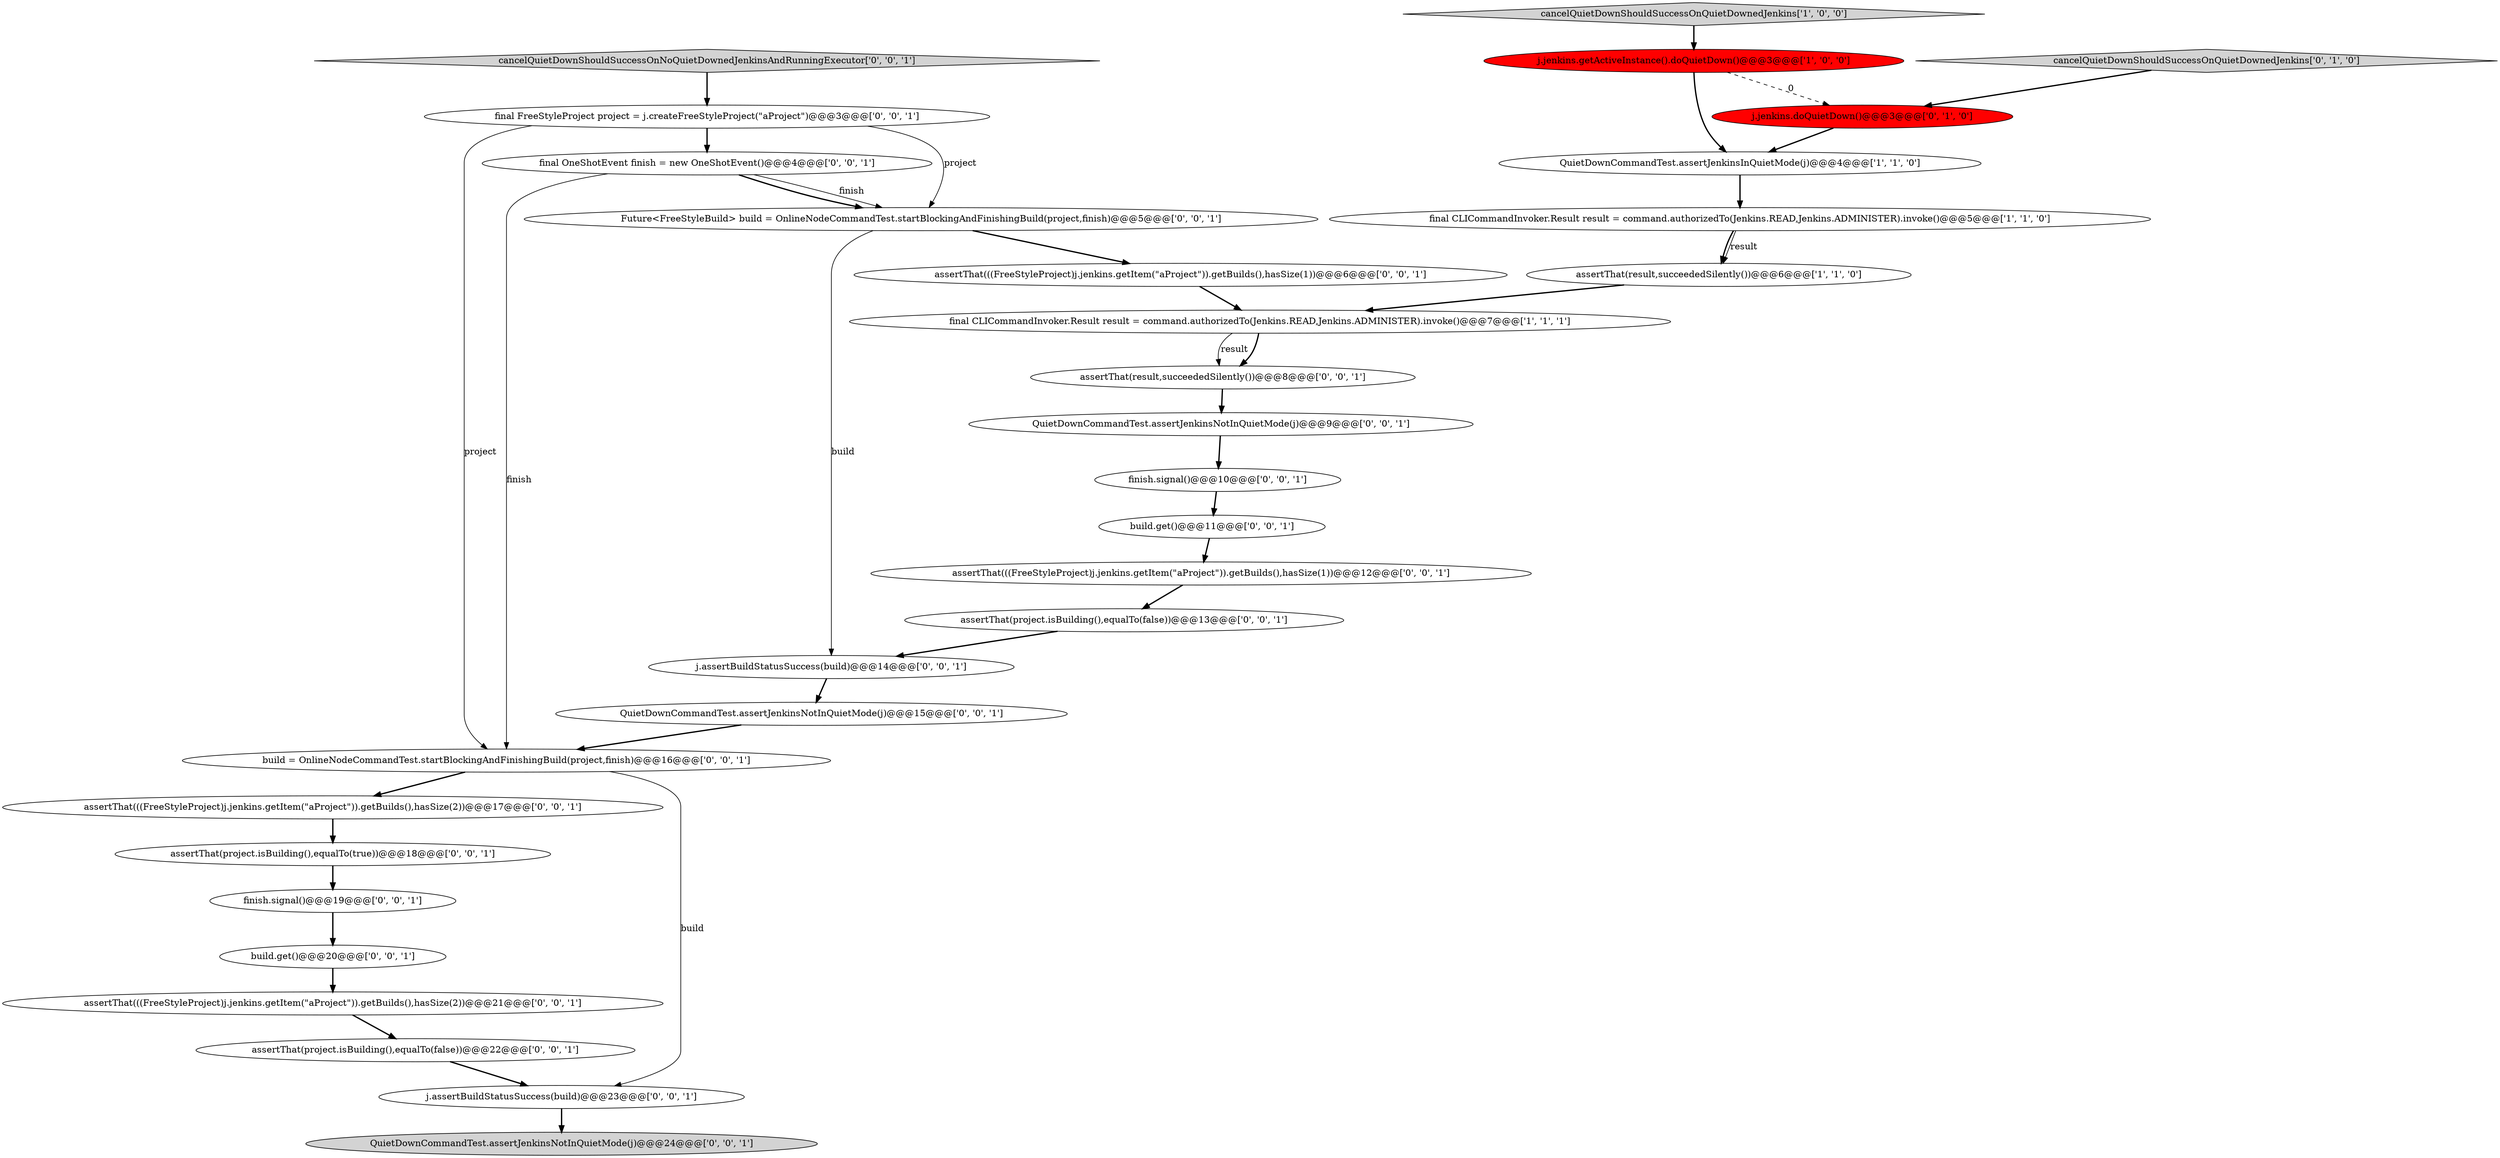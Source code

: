 digraph {
4 [style = filled, label = "final CLICommandInvoker.Result result = command.authorizedTo(Jenkins.READ,Jenkins.ADMINISTER).invoke()@@@7@@@['1', '1', '1']", fillcolor = white, shape = ellipse image = "AAA0AAABBB1BBB"];
29 [style = filled, label = "QuietDownCommandTest.assertJenkinsNotInQuietMode(j)@@@24@@@['0', '0', '1']", fillcolor = lightgray, shape = ellipse image = "AAA0AAABBB3BBB"];
6 [style = filled, label = "cancelQuietDownShouldSuccessOnQuietDownedJenkins['0', '1', '0']", fillcolor = lightgray, shape = diamond image = "AAA0AAABBB2BBB"];
28 [style = filled, label = "assertThat(((FreeStyleProject)j.jenkins.getItem(\"aProject\")).getBuilds(),hasSize(2))@@@17@@@['0', '0', '1']", fillcolor = white, shape = ellipse image = "AAA0AAABBB3BBB"];
8 [style = filled, label = "assertThat(result,succeededSilently())@@@8@@@['0', '0', '1']", fillcolor = white, shape = ellipse image = "AAA0AAABBB3BBB"];
0 [style = filled, label = "assertThat(result,succeededSilently())@@@6@@@['1', '1', '0']", fillcolor = white, shape = ellipse image = "AAA0AAABBB1BBB"];
5 [style = filled, label = "QuietDownCommandTest.assertJenkinsInQuietMode(j)@@@4@@@['1', '1', '0']", fillcolor = white, shape = ellipse image = "AAA0AAABBB1BBB"];
20 [style = filled, label = "finish.signal()@@@19@@@['0', '0', '1']", fillcolor = white, shape = ellipse image = "AAA0AAABBB3BBB"];
16 [style = filled, label = "build.get()@@@20@@@['0', '0', '1']", fillcolor = white, shape = ellipse image = "AAA0AAABBB3BBB"];
23 [style = filled, label = "finish.signal()@@@10@@@['0', '0', '1']", fillcolor = white, shape = ellipse image = "AAA0AAABBB3BBB"];
22 [style = filled, label = "assertThat(project.isBuilding(),equalTo(false))@@@22@@@['0', '0', '1']", fillcolor = white, shape = ellipse image = "AAA0AAABBB3BBB"];
13 [style = filled, label = "final OneShotEvent finish = new OneShotEvent()@@@4@@@['0', '0', '1']", fillcolor = white, shape = ellipse image = "AAA0AAABBB3BBB"];
1 [style = filled, label = "final CLICommandInvoker.Result result = command.authorizedTo(Jenkins.READ,Jenkins.ADMINISTER).invoke()@@@5@@@['1', '1', '0']", fillcolor = white, shape = ellipse image = "AAA0AAABBB1BBB"];
9 [style = filled, label = "j.assertBuildStatusSuccess(build)@@@23@@@['0', '0', '1']", fillcolor = white, shape = ellipse image = "AAA0AAABBB3BBB"];
21 [style = filled, label = "assertThat(((FreeStyleProject)j.jenkins.getItem(\"aProject\")).getBuilds(),hasSize(2))@@@21@@@['0', '0', '1']", fillcolor = white, shape = ellipse image = "AAA0AAABBB3BBB"];
3 [style = filled, label = "j.jenkins.getActiveInstance().doQuietDown()@@@3@@@['1', '0', '0']", fillcolor = red, shape = ellipse image = "AAA1AAABBB1BBB"];
14 [style = filled, label = "QuietDownCommandTest.assertJenkinsNotInQuietMode(j)@@@15@@@['0', '0', '1']", fillcolor = white, shape = ellipse image = "AAA0AAABBB3BBB"];
24 [style = filled, label = "build.get()@@@11@@@['0', '0', '1']", fillcolor = white, shape = ellipse image = "AAA0AAABBB3BBB"];
12 [style = filled, label = "j.assertBuildStatusSuccess(build)@@@14@@@['0', '0', '1']", fillcolor = white, shape = ellipse image = "AAA0AAABBB3BBB"];
26 [style = filled, label = "build = OnlineNodeCommandTest.startBlockingAndFinishingBuild(project,finish)@@@16@@@['0', '0', '1']", fillcolor = white, shape = ellipse image = "AAA0AAABBB3BBB"];
18 [style = filled, label = "final FreeStyleProject project = j.createFreeStyleProject(\"aProject\")@@@3@@@['0', '0', '1']", fillcolor = white, shape = ellipse image = "AAA0AAABBB3BBB"];
15 [style = filled, label = "assertThat(((FreeStyleProject)j.jenkins.getItem(\"aProject\")).getBuilds(),hasSize(1))@@@6@@@['0', '0', '1']", fillcolor = white, shape = ellipse image = "AAA0AAABBB3BBB"];
27 [style = filled, label = "cancelQuietDownShouldSuccessOnNoQuietDownedJenkinsAndRunningExecutor['0', '0', '1']", fillcolor = lightgray, shape = diamond image = "AAA0AAABBB3BBB"];
2 [style = filled, label = "cancelQuietDownShouldSuccessOnQuietDownedJenkins['1', '0', '0']", fillcolor = lightgray, shape = diamond image = "AAA0AAABBB1BBB"];
11 [style = filled, label = "assertThat(project.isBuilding(),equalTo(true))@@@18@@@['0', '0', '1']", fillcolor = white, shape = ellipse image = "AAA0AAABBB3BBB"];
7 [style = filled, label = "j.jenkins.doQuietDown()@@@3@@@['0', '1', '0']", fillcolor = red, shape = ellipse image = "AAA1AAABBB2BBB"];
10 [style = filled, label = "Future<FreeStyleBuild> build = OnlineNodeCommandTest.startBlockingAndFinishingBuild(project,finish)@@@5@@@['0', '0', '1']", fillcolor = white, shape = ellipse image = "AAA0AAABBB3BBB"];
19 [style = filled, label = "assertThat(project.isBuilding(),equalTo(false))@@@13@@@['0', '0', '1']", fillcolor = white, shape = ellipse image = "AAA0AAABBB3BBB"];
25 [style = filled, label = "assertThat(((FreeStyleProject)j.jenkins.getItem(\"aProject\")).getBuilds(),hasSize(1))@@@12@@@['0', '0', '1']", fillcolor = white, shape = ellipse image = "AAA0AAABBB3BBB"];
17 [style = filled, label = "QuietDownCommandTest.assertJenkinsNotInQuietMode(j)@@@9@@@['0', '0', '1']", fillcolor = white, shape = ellipse image = "AAA0AAABBB3BBB"];
13->10 [style = bold, label=""];
11->20 [style = bold, label=""];
27->18 [style = bold, label=""];
10->15 [style = bold, label=""];
19->12 [style = bold, label=""];
3->7 [style = dashed, label="0"];
2->3 [style = bold, label=""];
28->11 [style = bold, label=""];
22->9 [style = bold, label=""];
18->26 [style = solid, label="project"];
10->12 [style = solid, label="build"];
1->0 [style = solid, label="result"];
1->0 [style = bold, label=""];
17->23 [style = bold, label=""];
8->17 [style = bold, label=""];
14->26 [style = bold, label=""];
5->1 [style = bold, label=""];
18->10 [style = solid, label="project"];
3->5 [style = bold, label=""];
7->5 [style = bold, label=""];
23->24 [style = bold, label=""];
20->16 [style = bold, label=""];
0->4 [style = bold, label=""];
21->22 [style = bold, label=""];
24->25 [style = bold, label=""];
16->21 [style = bold, label=""];
26->9 [style = solid, label="build"];
12->14 [style = bold, label=""];
15->4 [style = bold, label=""];
18->13 [style = bold, label=""];
25->19 [style = bold, label=""];
4->8 [style = bold, label=""];
13->10 [style = solid, label="finish"];
26->28 [style = bold, label=""];
13->26 [style = solid, label="finish"];
4->8 [style = solid, label="result"];
6->7 [style = bold, label=""];
9->29 [style = bold, label=""];
}
